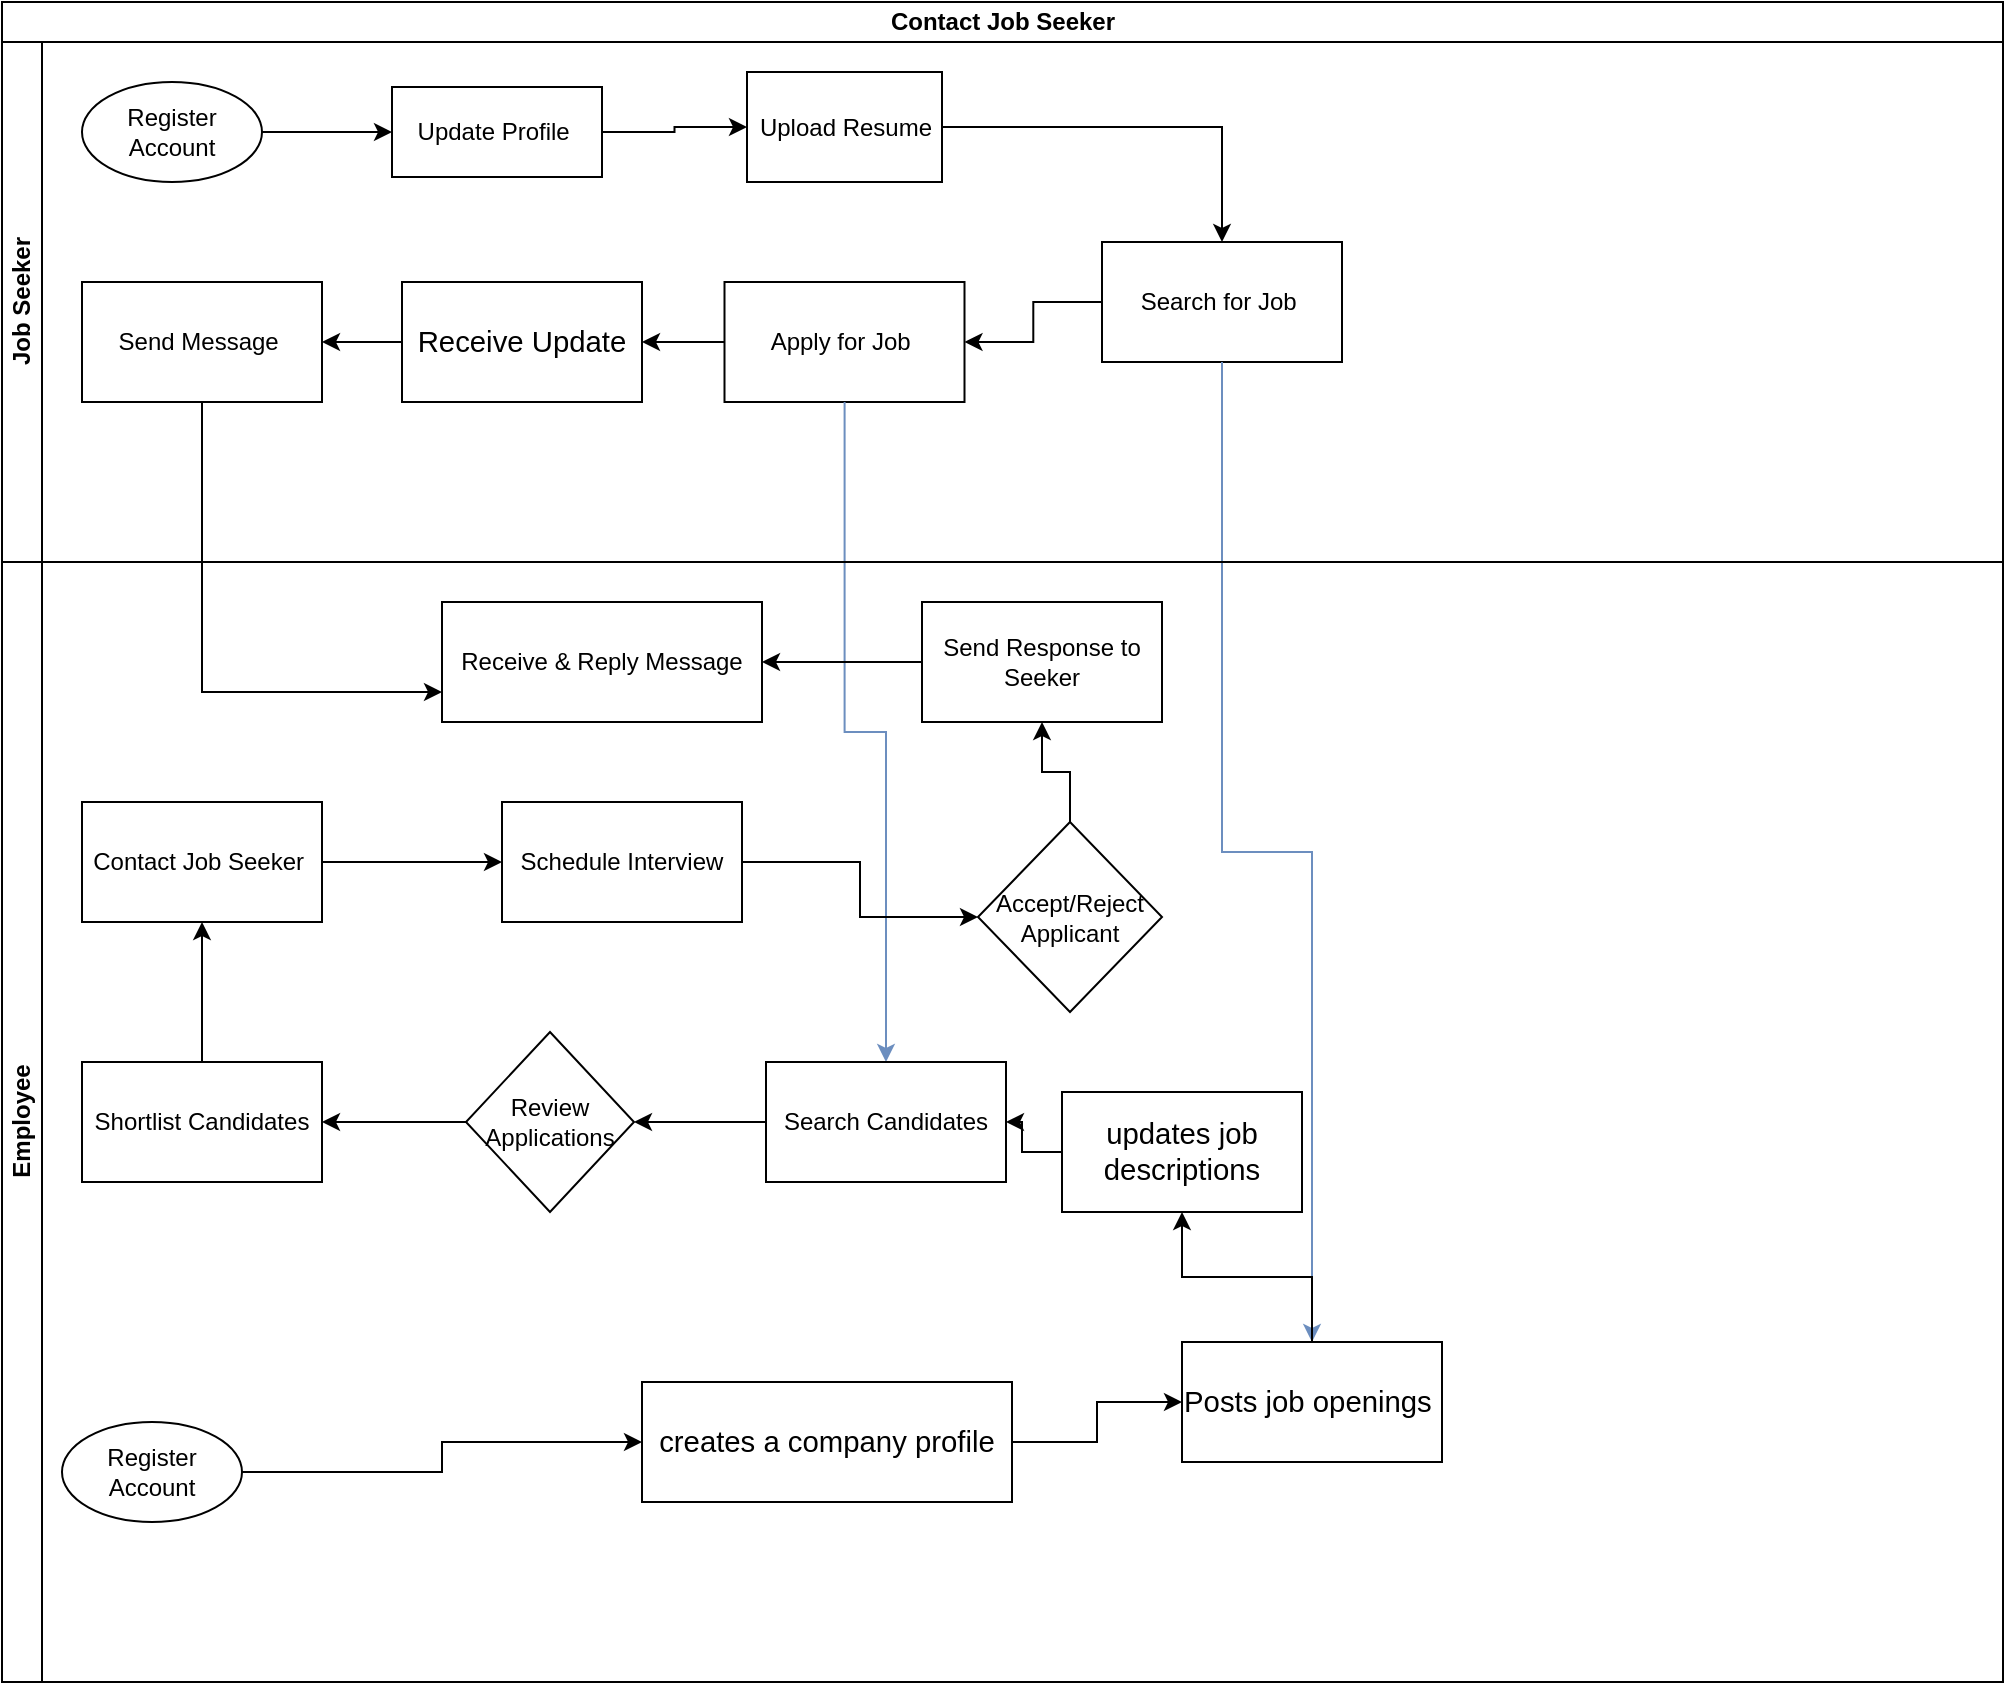<mxfile version="26.0.6">
  <diagram id="prtHgNgQTEPvFCAcTncT" name="Page-1">
    <mxGraphModel dx="875" dy="435" grid="1" gridSize="10" guides="1" tooltips="1" connect="1" arrows="1" fold="1" page="1" pageScale="1" pageWidth="827" pageHeight="1169" math="0" shadow="0">
      <root>
        <mxCell id="0" />
        <mxCell id="1" parent="0" />
        <mxCell id="PhMuikcm6n4okIbUqbu8-10" value="Contact Job Seeker" style="swimlane;childLayout=stackLayout;resizeParent=1;resizeParentMax=0;horizontal=1;startSize=20;horizontalStack=0;html=1;" vertex="1" parent="1">
          <mxGeometry x="140" y="260" width="1000.5" height="840" as="geometry" />
        </mxCell>
        <mxCell id="PhMuikcm6n4okIbUqbu8-11" value="Job Seeker" style="swimlane;startSize=20;horizontal=0;html=1;direction=east;" vertex="1" parent="PhMuikcm6n4okIbUqbu8-10">
          <mxGeometry y="20" width="1000.5" height="260" as="geometry">
            <mxRectangle y="20" width="480" height="30" as="alternateBounds" />
          </mxGeometry>
        </mxCell>
        <mxCell id="PhMuikcm6n4okIbUqbu8-29" value="" style="edgeStyle=orthogonalEdgeStyle;rounded=0;orthogonalLoop=1;jettySize=auto;html=1;" edge="1" parent="PhMuikcm6n4okIbUqbu8-11" source="PhMuikcm6n4okIbUqbu8-14" target="PhMuikcm6n4okIbUqbu8-28">
          <mxGeometry relative="1" as="geometry" />
        </mxCell>
        <mxCell id="PhMuikcm6n4okIbUqbu8-14" value="Register Account" style="ellipse;whiteSpace=wrap;html=1;" vertex="1" parent="PhMuikcm6n4okIbUqbu8-11">
          <mxGeometry x="40" y="20" width="90" height="50" as="geometry" />
        </mxCell>
        <mxCell id="PhMuikcm6n4okIbUqbu8-31" value="" style="edgeStyle=orthogonalEdgeStyle;rounded=0;orthogonalLoop=1;jettySize=auto;html=1;" edge="1" parent="PhMuikcm6n4okIbUqbu8-11" source="PhMuikcm6n4okIbUqbu8-28" target="PhMuikcm6n4okIbUqbu8-30">
          <mxGeometry relative="1" as="geometry" />
        </mxCell>
        <mxCell id="PhMuikcm6n4okIbUqbu8-28" value="Update Profile&amp;nbsp;" style="whiteSpace=wrap;html=1;" vertex="1" parent="PhMuikcm6n4okIbUqbu8-11">
          <mxGeometry x="195" y="22.5" width="105" height="45" as="geometry" />
        </mxCell>
        <mxCell id="PhMuikcm6n4okIbUqbu8-34" value="" style="edgeStyle=orthogonalEdgeStyle;rounded=0;orthogonalLoop=1;jettySize=auto;html=1;" edge="1" parent="PhMuikcm6n4okIbUqbu8-11" source="PhMuikcm6n4okIbUqbu8-30" target="PhMuikcm6n4okIbUqbu8-33">
          <mxGeometry relative="1" as="geometry" />
        </mxCell>
        <mxCell id="PhMuikcm6n4okIbUqbu8-30" value="Upload Resume" style="whiteSpace=wrap;html=1;" vertex="1" parent="PhMuikcm6n4okIbUqbu8-11">
          <mxGeometry x="372.5" y="15" width="97.5" height="55" as="geometry" />
        </mxCell>
        <mxCell id="PhMuikcm6n4okIbUqbu8-36" value="" style="edgeStyle=orthogonalEdgeStyle;rounded=0;orthogonalLoop=1;jettySize=auto;html=1;" edge="1" parent="PhMuikcm6n4okIbUqbu8-11" source="PhMuikcm6n4okIbUqbu8-33" target="PhMuikcm6n4okIbUqbu8-35">
          <mxGeometry relative="1" as="geometry" />
        </mxCell>
        <mxCell id="PhMuikcm6n4okIbUqbu8-33" value="Search for Job&amp;nbsp;" style="whiteSpace=wrap;html=1;" vertex="1" parent="PhMuikcm6n4okIbUqbu8-11">
          <mxGeometry x="550" y="100" width="120" height="60" as="geometry" />
        </mxCell>
        <mxCell id="PhMuikcm6n4okIbUqbu8-70" value="" style="edgeStyle=orthogonalEdgeStyle;rounded=0;orthogonalLoop=1;jettySize=auto;html=1;" edge="1" parent="PhMuikcm6n4okIbUqbu8-11" source="PhMuikcm6n4okIbUqbu8-35" target="PhMuikcm6n4okIbUqbu8-69">
          <mxGeometry relative="1" as="geometry" />
        </mxCell>
        <mxCell id="PhMuikcm6n4okIbUqbu8-35" value="Apply for Job&amp;nbsp;" style="whiteSpace=wrap;html=1;" vertex="1" parent="PhMuikcm6n4okIbUqbu8-11">
          <mxGeometry x="361.25" y="120" width="120" height="60" as="geometry" />
        </mxCell>
        <mxCell id="PhMuikcm6n4okIbUqbu8-72" value="" style="edgeStyle=orthogonalEdgeStyle;rounded=0;orthogonalLoop=1;jettySize=auto;html=1;" edge="1" parent="PhMuikcm6n4okIbUqbu8-11" source="PhMuikcm6n4okIbUqbu8-69" target="PhMuikcm6n4okIbUqbu8-71">
          <mxGeometry relative="1" as="geometry" />
        </mxCell>
        <mxCell id="PhMuikcm6n4okIbUqbu8-69" value="&lt;span style=&quot;font-size:11.0pt;line-height:&lt;br/&gt;115%;font-family:&amp;quot;Arial&amp;quot;,sans-serif;mso-ascii-theme-font:minor-latin;&lt;br/&gt;mso-fareast-font-family:&amp;quot;Yu Gothic&amp;quot;;mso-fareast-theme-font:minor-fareast;&lt;br/&gt;mso-hansi-theme-font:minor-latin;mso-bidi-theme-font:minor-latin;mso-ansi-language:&lt;br/&gt;VI;mso-fareast-language:JA;mso-bidi-language:AR-SA&quot; lang=&quot;VI&quot;&gt;Receive Update&lt;/span&gt;" style="whiteSpace=wrap;html=1;" vertex="1" parent="PhMuikcm6n4okIbUqbu8-11">
          <mxGeometry x="200" y="120" width="120" height="60" as="geometry" />
        </mxCell>
        <mxCell id="PhMuikcm6n4okIbUqbu8-71" value="Send Message&amp;nbsp;" style="whiteSpace=wrap;html=1;" vertex="1" parent="PhMuikcm6n4okIbUqbu8-11">
          <mxGeometry x="40" y="120" width="120" height="60" as="geometry" />
        </mxCell>
        <mxCell id="PhMuikcm6n4okIbUqbu8-42" style="edgeStyle=orthogonalEdgeStyle;rounded=0;orthogonalLoop=1;jettySize=auto;html=1;fillColor=#dae8fc;strokeColor=#6c8ebf;" edge="1" parent="PhMuikcm6n4okIbUqbu8-10" source="PhMuikcm6n4okIbUqbu8-33" target="PhMuikcm6n4okIbUqbu8-37">
          <mxGeometry relative="1" as="geometry" />
        </mxCell>
        <mxCell id="PhMuikcm6n4okIbUqbu8-46" style="edgeStyle=orthogonalEdgeStyle;rounded=0;orthogonalLoop=1;jettySize=auto;html=1;fillColor=#dae8fc;strokeColor=#6c8ebf;" edge="1" parent="PhMuikcm6n4okIbUqbu8-10" source="PhMuikcm6n4okIbUqbu8-35" target="PhMuikcm6n4okIbUqbu8-43">
          <mxGeometry relative="1" as="geometry" />
        </mxCell>
        <mxCell id="PhMuikcm6n4okIbUqbu8-12" value="Employee" style="swimlane;startSize=20;horizontal=0;html=1;" vertex="1" parent="PhMuikcm6n4okIbUqbu8-10">
          <mxGeometry y="280" width="1000.5" height="560" as="geometry" />
        </mxCell>
        <mxCell id="PhMuikcm6n4okIbUqbu8-27" value="" style="edgeStyle=orthogonalEdgeStyle;rounded=0;orthogonalLoop=1;jettySize=auto;html=1;" edge="1" parent="PhMuikcm6n4okIbUqbu8-12" source="PhMuikcm6n4okIbUqbu8-25" target="PhMuikcm6n4okIbUqbu8-26">
          <mxGeometry relative="1" as="geometry" />
        </mxCell>
        <mxCell id="PhMuikcm6n4okIbUqbu8-25" value="Register Account" style="ellipse;whiteSpace=wrap;html=1;" vertex="1" parent="PhMuikcm6n4okIbUqbu8-12">
          <mxGeometry x="30" y="430" width="90" height="50" as="geometry" />
        </mxCell>
        <mxCell id="PhMuikcm6n4okIbUqbu8-38" value="" style="edgeStyle=orthogonalEdgeStyle;rounded=0;orthogonalLoop=1;jettySize=auto;html=1;" edge="1" parent="PhMuikcm6n4okIbUqbu8-12" source="PhMuikcm6n4okIbUqbu8-26" target="PhMuikcm6n4okIbUqbu8-37">
          <mxGeometry relative="1" as="geometry" />
        </mxCell>
        <mxCell id="PhMuikcm6n4okIbUqbu8-26" value="&lt;span style=&quot;font-size:11.0pt;line-height:&lt;br/&gt;115%;font-family:&amp;quot;Arial&amp;quot;,sans-serif;mso-ascii-theme-font:minor-latin;&lt;br/&gt;mso-fareast-font-family:&amp;quot;Yu Gothic&amp;quot;;mso-fareast-theme-font:minor-fareast;&lt;br/&gt;mso-hansi-theme-font:minor-latin;mso-bidi-theme-font:minor-latin;mso-ansi-language:&lt;br/&gt;VI;mso-fareast-language:JA;mso-bidi-language:AR-SA&quot; lang=&quot;VI&quot;&gt;creates a company profile&lt;/span&gt;" style="whiteSpace=wrap;html=1;" vertex="1" parent="PhMuikcm6n4okIbUqbu8-12">
          <mxGeometry x="320" y="410" width="185" height="60" as="geometry" />
        </mxCell>
        <mxCell id="PhMuikcm6n4okIbUqbu8-41" value="" style="edgeStyle=orthogonalEdgeStyle;rounded=0;orthogonalLoop=1;jettySize=auto;html=1;" edge="1" parent="PhMuikcm6n4okIbUqbu8-12" source="PhMuikcm6n4okIbUqbu8-37" target="PhMuikcm6n4okIbUqbu8-40">
          <mxGeometry relative="1" as="geometry" />
        </mxCell>
        <mxCell id="PhMuikcm6n4okIbUqbu8-37" value="&lt;span style=&quot;font-size:11.0pt;line-height:&lt;br/&gt;115%;font-family:&amp;quot;Arial&amp;quot;,sans-serif;mso-ascii-theme-font:minor-latin;&lt;br/&gt;mso-fareast-font-family:&amp;quot;Yu Gothic&amp;quot;;mso-fareast-theme-font:minor-fareast;&lt;br/&gt;mso-hansi-theme-font:minor-latin;mso-bidi-theme-font:minor-latin;mso-ansi-language:&lt;br/&gt;VI;mso-fareast-language:JA;mso-bidi-language:AR-SA&quot; lang=&quot;VI&quot;&gt;Posts job openings&amp;nbsp;&lt;/span&gt;" style="whiteSpace=wrap;html=1;" vertex="1" parent="PhMuikcm6n4okIbUqbu8-12">
          <mxGeometry x="590" y="390" width="130" height="60" as="geometry" />
        </mxCell>
        <mxCell id="PhMuikcm6n4okIbUqbu8-44" value="" style="edgeStyle=orthogonalEdgeStyle;rounded=0;orthogonalLoop=1;jettySize=auto;html=1;" edge="1" parent="PhMuikcm6n4okIbUqbu8-12" source="PhMuikcm6n4okIbUqbu8-40" target="PhMuikcm6n4okIbUqbu8-43">
          <mxGeometry relative="1" as="geometry" />
        </mxCell>
        <mxCell id="PhMuikcm6n4okIbUqbu8-40" value="&lt;span style=&quot;font-size:11.0pt;line-height:&lt;br/&gt;115%;font-family:&amp;quot;Arial&amp;quot;,sans-serif;mso-ascii-theme-font:minor-latin;&lt;br/&gt;mso-fareast-font-family:&amp;quot;Yu Gothic&amp;quot;;mso-fareast-theme-font:minor-fareast;&lt;br/&gt;mso-hansi-theme-font:minor-latin;mso-bidi-theme-font:minor-latin;mso-ansi-language:&lt;br/&gt;VI;mso-fareast-language:JA;mso-bidi-language:AR-SA&quot; lang=&quot;VI&quot;&gt;updates job descriptions&lt;/span&gt;" style="whiteSpace=wrap;html=1;" vertex="1" parent="PhMuikcm6n4okIbUqbu8-12">
          <mxGeometry x="530" y="265" width="120" height="60" as="geometry" />
        </mxCell>
        <mxCell id="PhMuikcm6n4okIbUqbu8-50" value="" style="edgeStyle=orthogonalEdgeStyle;rounded=0;orthogonalLoop=1;jettySize=auto;html=1;" edge="1" parent="PhMuikcm6n4okIbUqbu8-12" source="PhMuikcm6n4okIbUqbu8-43" target="PhMuikcm6n4okIbUqbu8-49">
          <mxGeometry relative="1" as="geometry" />
        </mxCell>
        <mxCell id="PhMuikcm6n4okIbUqbu8-43" value="Search Candidates" style="whiteSpace=wrap;html=1;" vertex="1" parent="PhMuikcm6n4okIbUqbu8-12">
          <mxGeometry x="382" y="250" width="120" height="60" as="geometry" />
        </mxCell>
        <mxCell id="PhMuikcm6n4okIbUqbu8-52" value="" style="edgeStyle=orthogonalEdgeStyle;rounded=0;orthogonalLoop=1;jettySize=auto;html=1;" edge="1" parent="PhMuikcm6n4okIbUqbu8-12" source="PhMuikcm6n4okIbUqbu8-49" target="PhMuikcm6n4okIbUqbu8-51">
          <mxGeometry relative="1" as="geometry" />
        </mxCell>
        <mxCell id="PhMuikcm6n4okIbUqbu8-49" value="Review Applications" style="rhombus;whiteSpace=wrap;html=1;" vertex="1" parent="PhMuikcm6n4okIbUqbu8-12">
          <mxGeometry x="232" y="235" width="84" height="90" as="geometry" />
        </mxCell>
        <mxCell id="PhMuikcm6n4okIbUqbu8-54" value="" style="edgeStyle=orthogonalEdgeStyle;rounded=0;orthogonalLoop=1;jettySize=auto;html=1;" edge="1" parent="PhMuikcm6n4okIbUqbu8-12" source="PhMuikcm6n4okIbUqbu8-51" target="PhMuikcm6n4okIbUqbu8-53">
          <mxGeometry relative="1" as="geometry" />
        </mxCell>
        <mxCell id="PhMuikcm6n4okIbUqbu8-51" value="Shortlist Candidates" style="whiteSpace=wrap;html=1;" vertex="1" parent="PhMuikcm6n4okIbUqbu8-12">
          <mxGeometry x="40" y="250" width="120" height="60" as="geometry" />
        </mxCell>
        <mxCell id="PhMuikcm6n4okIbUqbu8-56" value="" style="edgeStyle=orthogonalEdgeStyle;rounded=0;orthogonalLoop=1;jettySize=auto;html=1;" edge="1" parent="PhMuikcm6n4okIbUqbu8-12" source="PhMuikcm6n4okIbUqbu8-53" target="PhMuikcm6n4okIbUqbu8-55">
          <mxGeometry relative="1" as="geometry" />
        </mxCell>
        <mxCell id="PhMuikcm6n4okIbUqbu8-53" value="Contact Job Seeker&amp;nbsp;" style="whiteSpace=wrap;html=1;" vertex="1" parent="PhMuikcm6n4okIbUqbu8-12">
          <mxGeometry x="40" y="120" width="120" height="60" as="geometry" />
        </mxCell>
        <mxCell id="PhMuikcm6n4okIbUqbu8-61" value="" style="edgeStyle=orthogonalEdgeStyle;rounded=0;orthogonalLoop=1;jettySize=auto;html=1;" edge="1" parent="PhMuikcm6n4okIbUqbu8-12" source="PhMuikcm6n4okIbUqbu8-55" target="PhMuikcm6n4okIbUqbu8-60">
          <mxGeometry relative="1" as="geometry" />
        </mxCell>
        <mxCell id="PhMuikcm6n4okIbUqbu8-55" value="Schedule Interview" style="whiteSpace=wrap;html=1;" vertex="1" parent="PhMuikcm6n4okIbUqbu8-12">
          <mxGeometry x="250" y="120" width="120" height="60" as="geometry" />
        </mxCell>
        <mxCell id="PhMuikcm6n4okIbUqbu8-63" value="" style="edgeStyle=orthogonalEdgeStyle;rounded=0;orthogonalLoop=1;jettySize=auto;html=1;" edge="1" parent="PhMuikcm6n4okIbUqbu8-12" source="PhMuikcm6n4okIbUqbu8-60" target="PhMuikcm6n4okIbUqbu8-62">
          <mxGeometry relative="1" as="geometry" />
        </mxCell>
        <mxCell id="PhMuikcm6n4okIbUqbu8-60" value="Accept/Reject Applicant" style="rhombus;whiteSpace=wrap;html=1;" vertex="1" parent="PhMuikcm6n4okIbUqbu8-12">
          <mxGeometry x="488" y="130" width="92" height="95" as="geometry" />
        </mxCell>
        <mxCell id="PhMuikcm6n4okIbUqbu8-68" value="" style="edgeStyle=orthogonalEdgeStyle;rounded=0;orthogonalLoop=1;jettySize=auto;html=1;" edge="1" parent="PhMuikcm6n4okIbUqbu8-12" source="PhMuikcm6n4okIbUqbu8-62" target="PhMuikcm6n4okIbUqbu8-67">
          <mxGeometry relative="1" as="geometry" />
        </mxCell>
        <mxCell id="PhMuikcm6n4okIbUqbu8-62" value="Send Response to Seeker" style="whiteSpace=wrap;html=1;" vertex="1" parent="PhMuikcm6n4okIbUqbu8-12">
          <mxGeometry x="460" y="20" width="120" height="60" as="geometry" />
        </mxCell>
        <mxCell id="PhMuikcm6n4okIbUqbu8-67" value="Receive &amp;amp; Reply Message" style="whiteSpace=wrap;html=1;" vertex="1" parent="PhMuikcm6n4okIbUqbu8-12">
          <mxGeometry x="220" y="20" width="160" height="60" as="geometry" />
        </mxCell>
        <mxCell id="PhMuikcm6n4okIbUqbu8-73" style="edgeStyle=orthogonalEdgeStyle;rounded=0;orthogonalLoop=1;jettySize=auto;html=1;exitX=0.5;exitY=1;exitDx=0;exitDy=0;entryX=0;entryY=0.75;entryDx=0;entryDy=0;" edge="1" parent="PhMuikcm6n4okIbUqbu8-10" source="PhMuikcm6n4okIbUqbu8-71" target="PhMuikcm6n4okIbUqbu8-67">
          <mxGeometry relative="1" as="geometry" />
        </mxCell>
      </root>
    </mxGraphModel>
  </diagram>
</mxfile>
